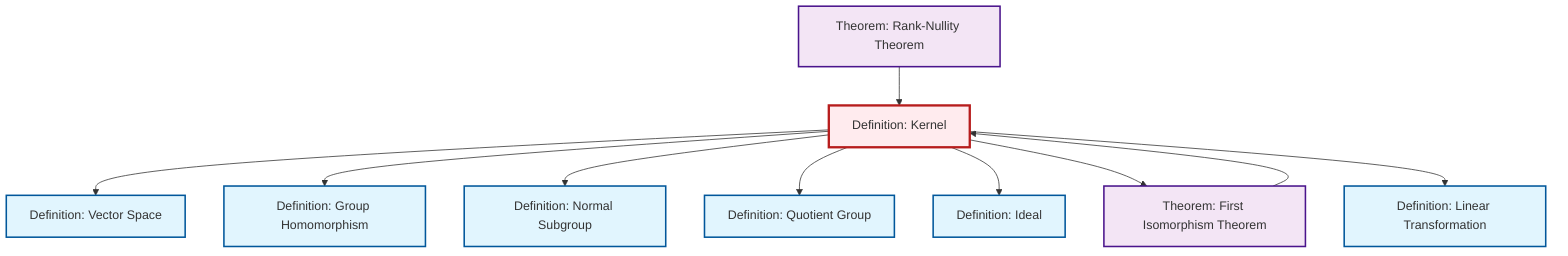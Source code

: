graph TD
    classDef definition fill:#e1f5fe,stroke:#01579b,stroke-width:2px
    classDef theorem fill:#f3e5f5,stroke:#4a148c,stroke-width:2px
    classDef axiom fill:#fff3e0,stroke:#e65100,stroke-width:2px
    classDef example fill:#e8f5e9,stroke:#1b5e20,stroke-width:2px
    classDef current fill:#ffebee,stroke:#b71c1c,stroke-width:3px
    def-normal-subgroup["Definition: Normal Subgroup"]:::definition
    def-quotient-group["Definition: Quotient Group"]:::definition
    def-homomorphism["Definition: Group Homomorphism"]:::definition
    def-kernel["Definition: Kernel"]:::definition
    def-ideal["Definition: Ideal"]:::definition
    thm-first-isomorphism["Theorem: First Isomorphism Theorem"]:::theorem
    thm-rank-nullity["Theorem: Rank-Nullity Theorem"]:::theorem
    def-vector-space["Definition: Vector Space"]:::definition
    def-linear-transformation["Definition: Linear Transformation"]:::definition
    def-kernel --> def-vector-space
    def-kernel --> def-homomorphism
    def-kernel --> def-normal-subgroup
    def-kernel --> def-quotient-group
    thm-first-isomorphism --> def-kernel
    def-kernel --> def-ideal
    def-kernel --> thm-first-isomorphism
    thm-rank-nullity --> def-kernel
    def-kernel --> def-linear-transformation
    class def-kernel current